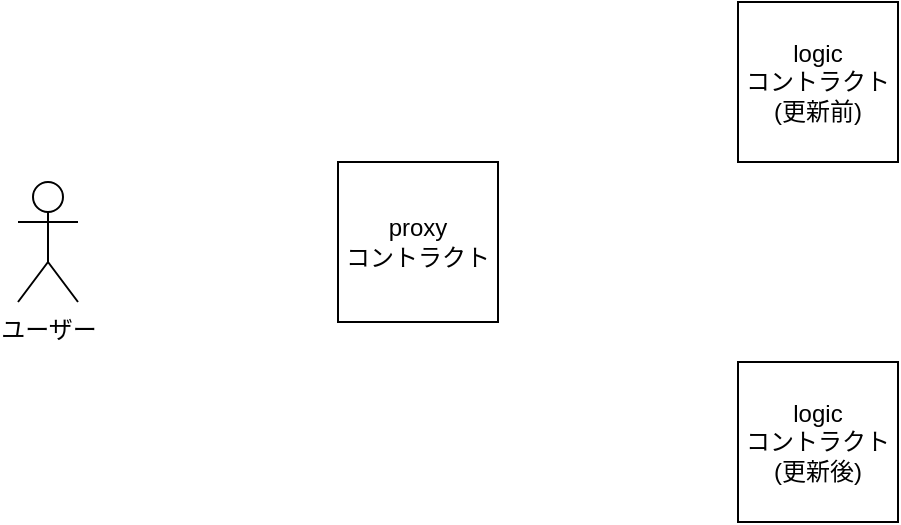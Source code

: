 <mxfile version="20.5.1" type="github">
  <diagram id="t9sUDgmY1rG62_aLtfS_" name="ページ1">
    <mxGraphModel dx="2066" dy="1190" grid="1" gridSize="10" guides="1" tooltips="1" connect="1" arrows="1" fold="1" page="1" pageScale="1" pageWidth="827" pageHeight="1169" math="0" shadow="0">
      <root>
        <mxCell id="0" />
        <mxCell id="1" parent="0" />
        <mxCell id="2NuNlHKh36lMKqr2MWiC-1" value="ユーザー" style="shape=umlActor;verticalLabelPosition=bottom;verticalAlign=top;html=1;outlineConnect=0;" vertex="1" parent="1">
          <mxGeometry x="80" y="430" width="30" height="60" as="geometry" />
        </mxCell>
        <mxCell id="2NuNlHKh36lMKqr2MWiC-5" value="proxy&lt;br&gt;コントラクト" style="whiteSpace=wrap;html=1;aspect=fixed;" vertex="1" parent="1">
          <mxGeometry x="240" y="420" width="80" height="80" as="geometry" />
        </mxCell>
        <mxCell id="2NuNlHKh36lMKqr2MWiC-6" value="logic&lt;br&gt;コントラクト&lt;br&gt;(更新前)" style="whiteSpace=wrap;html=1;aspect=fixed;" vertex="1" parent="1">
          <mxGeometry x="440" y="340" width="80" height="80" as="geometry" />
        </mxCell>
        <mxCell id="2NuNlHKh36lMKqr2MWiC-7" value="logic&lt;br&gt;コントラクト&lt;br&gt;(更新後)" style="whiteSpace=wrap;html=1;aspect=fixed;" vertex="1" parent="1">
          <mxGeometry x="440" y="520" width="80" height="80" as="geometry" />
        </mxCell>
      </root>
    </mxGraphModel>
  </diagram>
</mxfile>
